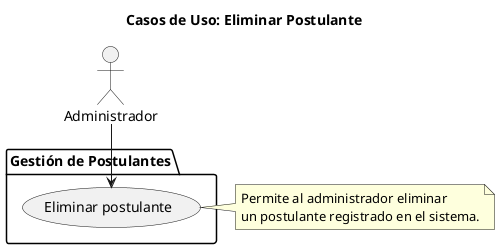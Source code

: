 @startuml
title Casos de Uso: Eliminar Postulante

actor Administrador

folder "Gestión de Postulantes" as Postulantes {
    Administrador --> (Eliminar postulante)
}

note right of (Eliminar postulante)
    Permite al administrador eliminar
    un postulante registrado en el sistema.
end note
@enduml
